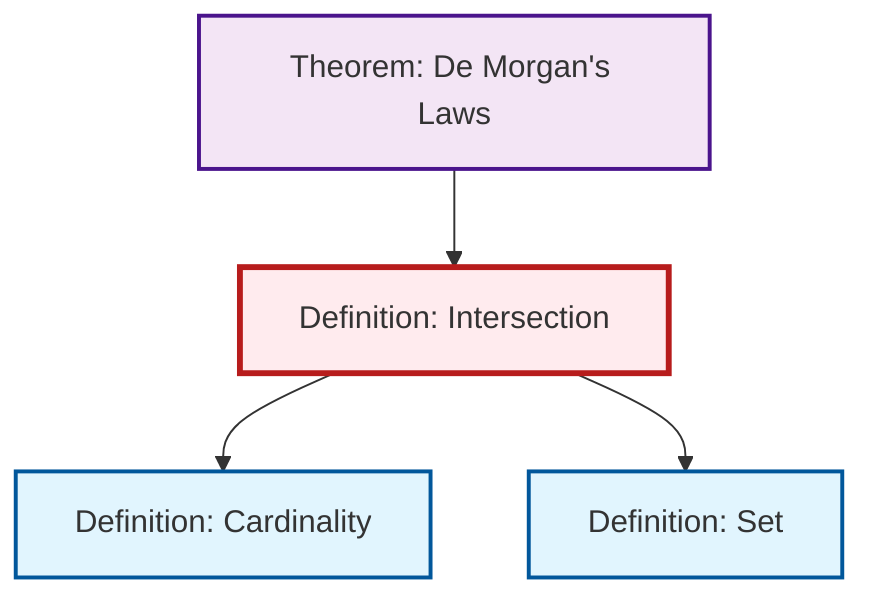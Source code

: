 graph TD
    classDef definition fill:#e1f5fe,stroke:#01579b,stroke-width:2px
    classDef theorem fill:#f3e5f5,stroke:#4a148c,stroke-width:2px
    classDef axiom fill:#fff3e0,stroke:#e65100,stroke-width:2px
    classDef example fill:#e8f5e9,stroke:#1b5e20,stroke-width:2px
    classDef current fill:#ffebee,stroke:#b71c1c,stroke-width:3px
    def-cardinality["Definition: Cardinality"]:::definition
    thm-de-morgan["Theorem: De Morgan's Laws"]:::theorem
    def-intersection["Definition: Intersection"]:::definition
    def-set["Definition: Set"]:::definition
    def-intersection --> def-cardinality
    thm-de-morgan --> def-intersection
    def-intersection --> def-set
    class def-intersection current